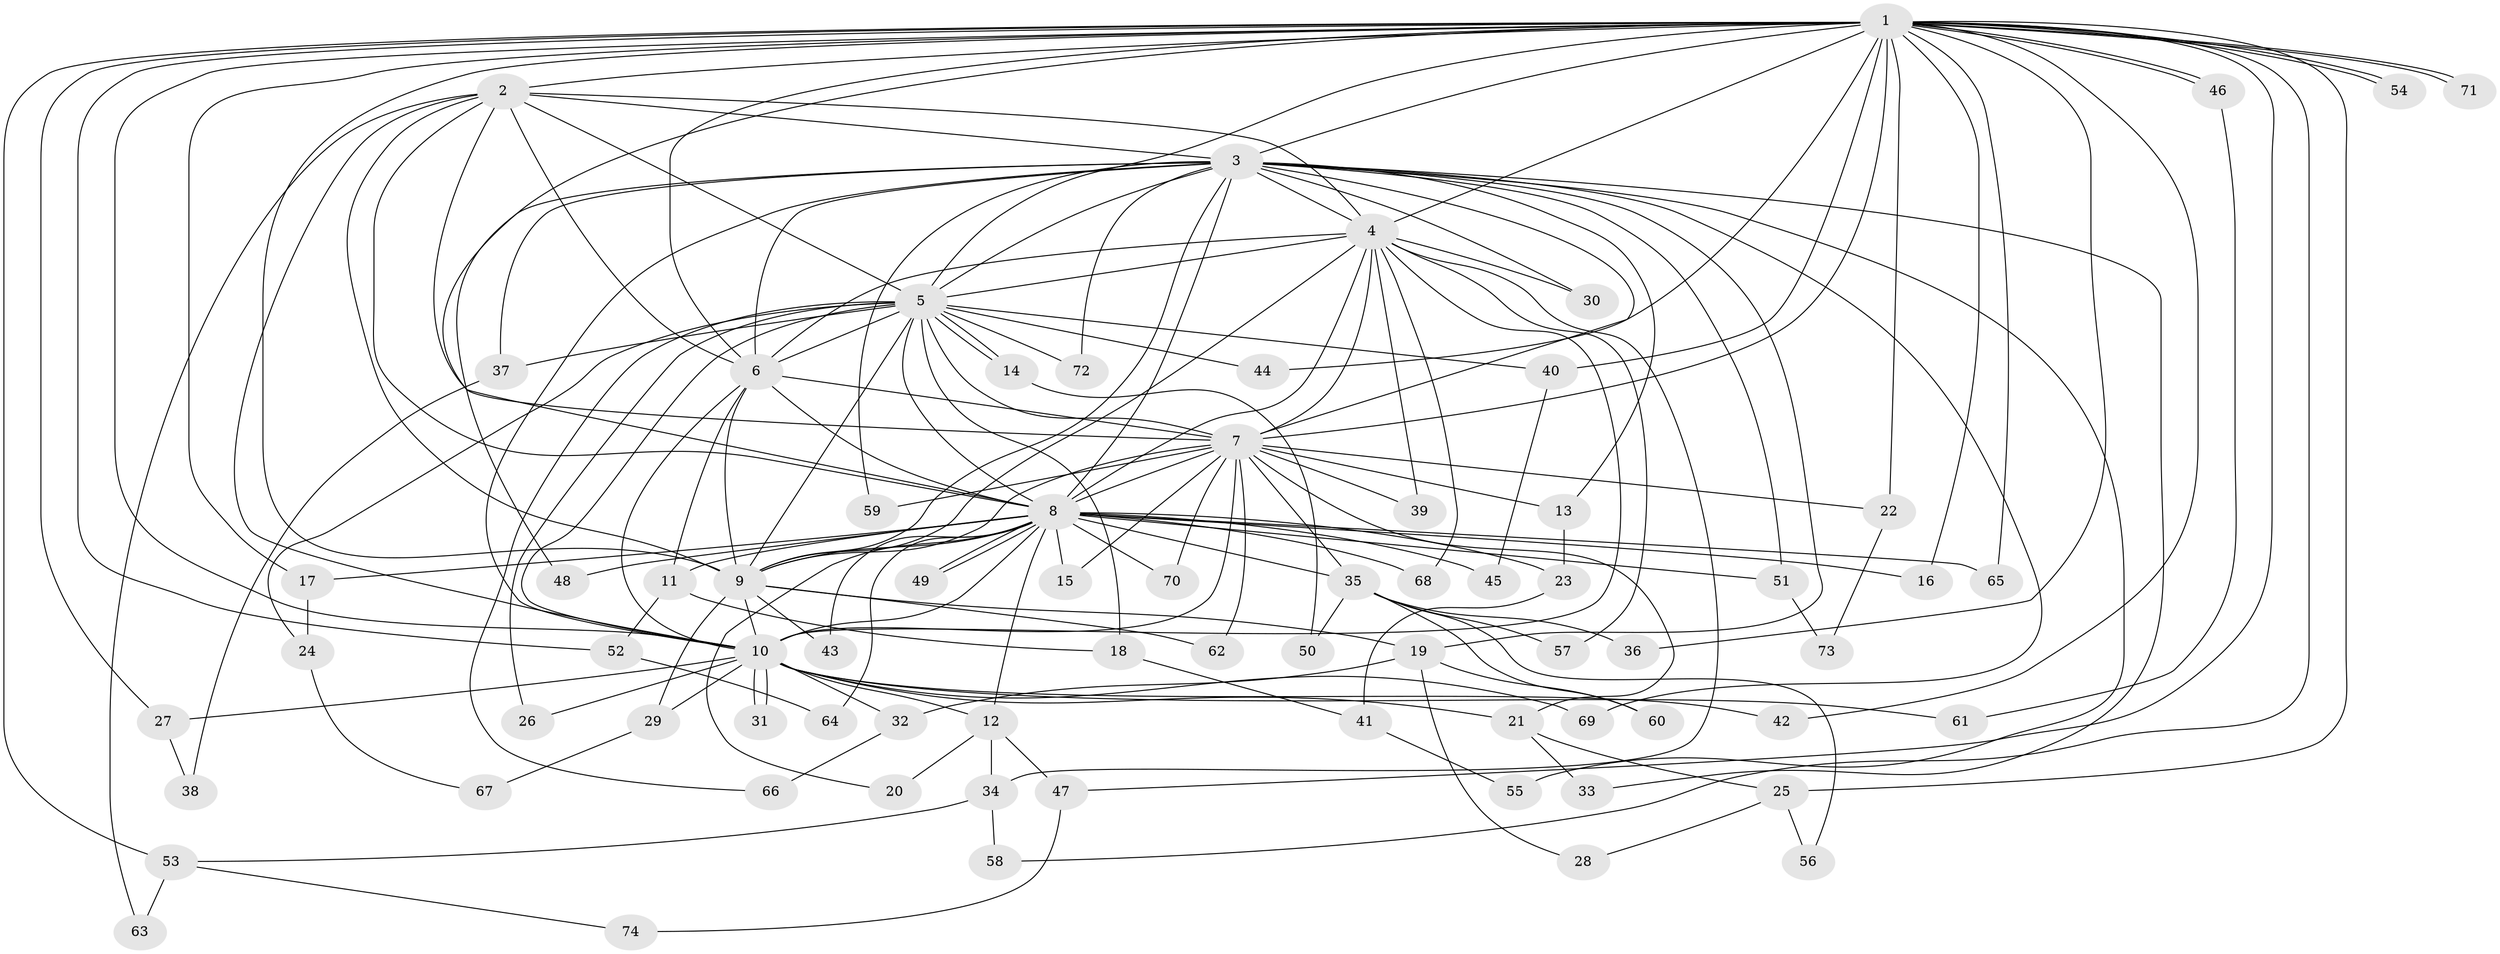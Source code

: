 // Generated by graph-tools (version 1.1) at 2025/34/03/09/25 02:34:43]
// undirected, 74 vertices, 173 edges
graph export_dot {
graph [start="1"]
  node [color=gray90,style=filled];
  1;
  2;
  3;
  4;
  5;
  6;
  7;
  8;
  9;
  10;
  11;
  12;
  13;
  14;
  15;
  16;
  17;
  18;
  19;
  20;
  21;
  22;
  23;
  24;
  25;
  26;
  27;
  28;
  29;
  30;
  31;
  32;
  33;
  34;
  35;
  36;
  37;
  38;
  39;
  40;
  41;
  42;
  43;
  44;
  45;
  46;
  47;
  48;
  49;
  50;
  51;
  52;
  53;
  54;
  55;
  56;
  57;
  58;
  59;
  60;
  61;
  62;
  63;
  64;
  65;
  66;
  67;
  68;
  69;
  70;
  71;
  72;
  73;
  74;
  1 -- 2;
  1 -- 3;
  1 -- 4;
  1 -- 5;
  1 -- 6;
  1 -- 7;
  1 -- 8;
  1 -- 9;
  1 -- 10;
  1 -- 16;
  1 -- 17;
  1 -- 22;
  1 -- 25;
  1 -- 27;
  1 -- 36;
  1 -- 40;
  1 -- 42;
  1 -- 44;
  1 -- 46;
  1 -- 46;
  1 -- 47;
  1 -- 52;
  1 -- 53;
  1 -- 54;
  1 -- 54;
  1 -- 58;
  1 -- 65;
  1 -- 71;
  1 -- 71;
  2 -- 3;
  2 -- 4;
  2 -- 5;
  2 -- 6;
  2 -- 7;
  2 -- 8;
  2 -- 9;
  2 -- 10;
  2 -- 63;
  3 -- 4;
  3 -- 5;
  3 -- 6;
  3 -- 7;
  3 -- 8;
  3 -- 9;
  3 -- 10;
  3 -- 13;
  3 -- 19;
  3 -- 30;
  3 -- 33;
  3 -- 37;
  3 -- 48;
  3 -- 51;
  3 -- 55;
  3 -- 59;
  3 -- 69;
  3 -- 72;
  4 -- 5;
  4 -- 6;
  4 -- 7;
  4 -- 8;
  4 -- 9;
  4 -- 10;
  4 -- 30;
  4 -- 34;
  4 -- 39;
  4 -- 57;
  4 -- 68;
  5 -- 6;
  5 -- 7;
  5 -- 8;
  5 -- 9;
  5 -- 10;
  5 -- 14;
  5 -- 14;
  5 -- 18;
  5 -- 24;
  5 -- 26;
  5 -- 37;
  5 -- 40;
  5 -- 44;
  5 -- 66;
  5 -- 72;
  6 -- 7;
  6 -- 8;
  6 -- 9;
  6 -- 10;
  6 -- 11;
  7 -- 8;
  7 -- 9;
  7 -- 10;
  7 -- 13;
  7 -- 15;
  7 -- 21;
  7 -- 22;
  7 -- 35;
  7 -- 39;
  7 -- 59;
  7 -- 62;
  7 -- 70;
  8 -- 9;
  8 -- 10;
  8 -- 11;
  8 -- 12;
  8 -- 15;
  8 -- 16;
  8 -- 17;
  8 -- 20;
  8 -- 23;
  8 -- 35;
  8 -- 43;
  8 -- 45;
  8 -- 48;
  8 -- 49;
  8 -- 49;
  8 -- 51;
  8 -- 64;
  8 -- 65;
  8 -- 68;
  8 -- 70;
  9 -- 10;
  9 -- 19;
  9 -- 29;
  9 -- 43;
  9 -- 62;
  10 -- 12;
  10 -- 21;
  10 -- 26;
  10 -- 27;
  10 -- 29;
  10 -- 31;
  10 -- 31;
  10 -- 32;
  10 -- 42;
  10 -- 61;
  10 -- 69;
  11 -- 18;
  11 -- 52;
  12 -- 20;
  12 -- 34;
  12 -- 47;
  13 -- 23;
  14 -- 50;
  17 -- 24;
  18 -- 41;
  19 -- 28;
  19 -- 32;
  19 -- 60;
  21 -- 25;
  21 -- 33;
  22 -- 73;
  23 -- 41;
  24 -- 67;
  25 -- 28;
  25 -- 56;
  27 -- 38;
  29 -- 67;
  32 -- 66;
  34 -- 53;
  34 -- 58;
  35 -- 36;
  35 -- 50;
  35 -- 56;
  35 -- 57;
  35 -- 60;
  37 -- 38;
  40 -- 45;
  41 -- 55;
  46 -- 61;
  47 -- 74;
  51 -- 73;
  52 -- 64;
  53 -- 63;
  53 -- 74;
}
